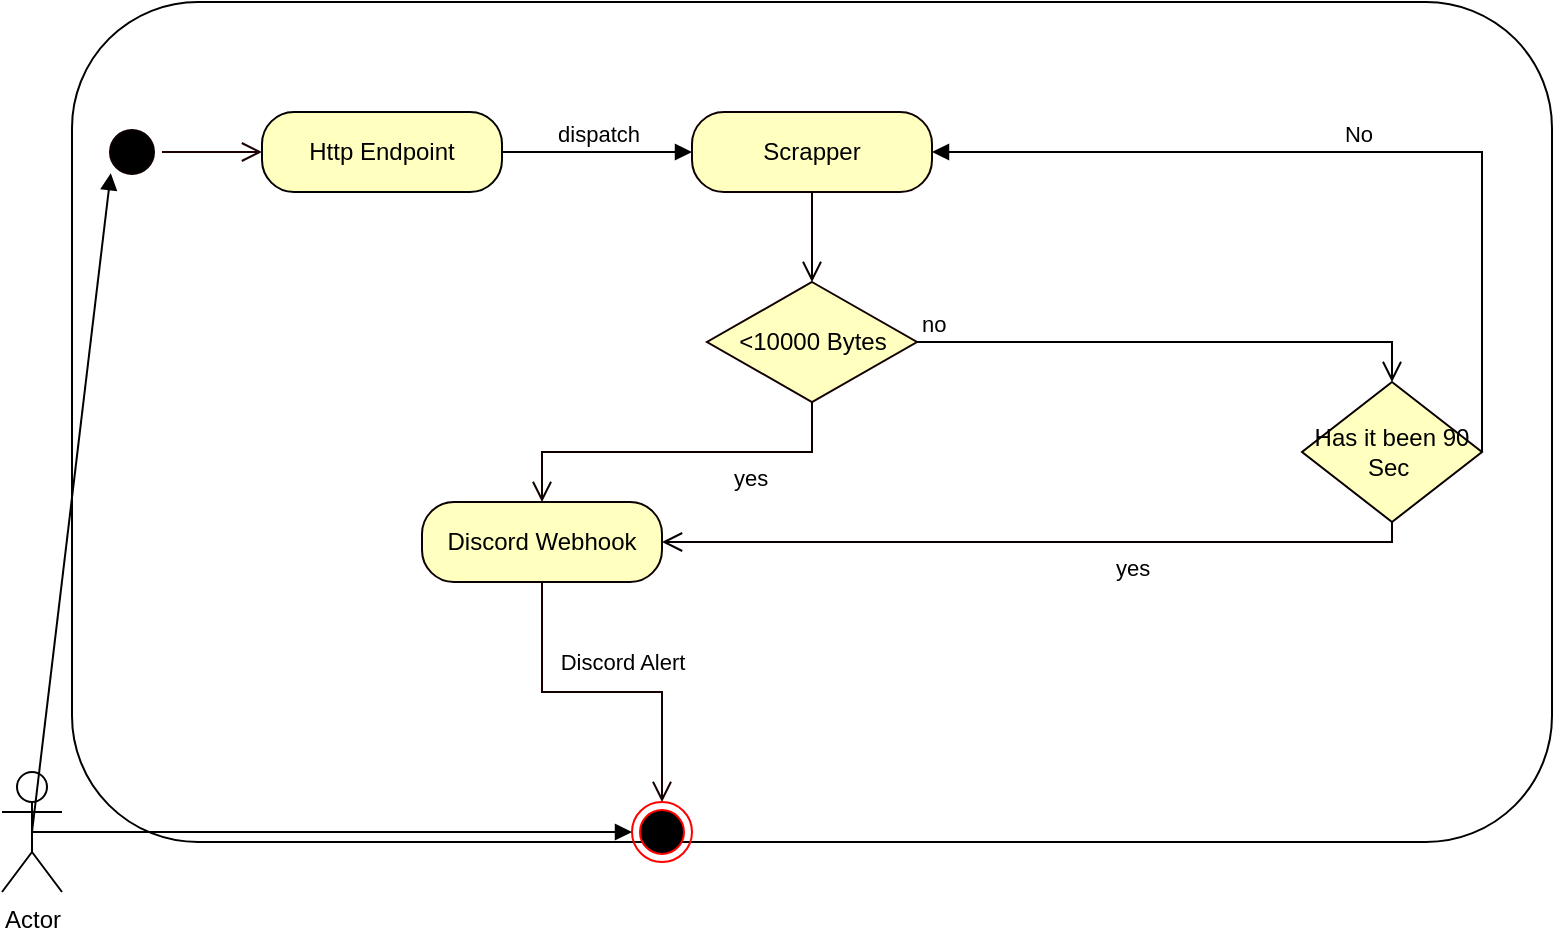 <mxfile version="24.0.0" type="device">
  <diagram id="IrqSVVRklDz-meM03Hj2" name="Page-1">
    <mxGraphModel dx="1050" dy="522" grid="1" gridSize="10" guides="1" tooltips="1" connect="1" arrows="1" fold="1" page="1" pageScale="1" pageWidth="850" pageHeight="1100" math="0" shadow="0">
      <root>
        <mxCell id="0" />
        <mxCell id="1" parent="0" />
        <mxCell id="-lR8HEqm5df-CkCd8OXK-1" value="" style="rounded=1;whiteSpace=wrap;html=1;fillColor=none;" vertex="1" parent="1">
          <mxGeometry x="65" y="60" width="740" height="420" as="geometry" />
        </mxCell>
        <mxCell id="-lR8HEqm5df-CkCd8OXK-3" value="" style="ellipse;html=1;shape=startState;fillColor=#000000;strokeColor=#0D0000;" vertex="1" parent="1">
          <mxGeometry x="80" y="120" width="30" height="30" as="geometry" />
        </mxCell>
        <mxCell id="-lR8HEqm5df-CkCd8OXK-4" value="" style="edgeStyle=orthogonalEdgeStyle;html=1;verticalAlign=bottom;endArrow=open;endSize=8;strokeColor=#190000;rounded=0;" edge="1" source="-lR8HEqm5df-CkCd8OXK-3" parent="1">
          <mxGeometry relative="1" as="geometry">
            <mxPoint x="160" y="135" as="targetPoint" />
          </mxGeometry>
        </mxCell>
        <mxCell id="-lR8HEqm5df-CkCd8OXK-7" value="Http Endpoint" style="rounded=1;whiteSpace=wrap;html=1;arcSize=40;fontColor=#000000;fillColor=#ffffc0;strokeColor=#000000;" vertex="1" parent="1">
          <mxGeometry x="160" y="115" width="120" height="40" as="geometry" />
        </mxCell>
        <mxCell id="-lR8HEqm5df-CkCd8OXK-14" value="&amp;lt;10000 Bytes" style="rhombus;whiteSpace=wrap;html=1;fontColor=#000000;fillColor=#ffffc0;strokeColor=#120000;" vertex="1" parent="1">
          <mxGeometry x="382.5" y="200" width="105" height="60" as="geometry" />
        </mxCell>
        <mxCell id="-lR8HEqm5df-CkCd8OXK-15" value="no" style="edgeStyle=orthogonalEdgeStyle;html=1;align=left;verticalAlign=bottom;endArrow=open;endSize=8;strokeColor=#000000;rounded=0;entryX=0.5;entryY=0;entryDx=0;entryDy=0;" edge="1" source="-lR8HEqm5df-CkCd8OXK-14" parent="1" target="-lR8HEqm5df-CkCd8OXK-20">
          <mxGeometry x="-1" relative="1" as="geometry">
            <mxPoint x="510" y="190" as="targetPoint" />
          </mxGeometry>
        </mxCell>
        <mxCell id="-lR8HEqm5df-CkCd8OXK-16" value="yes" style="edgeStyle=orthogonalEdgeStyle;html=1;align=left;verticalAlign=top;endArrow=open;endSize=8;strokeColor=#0F0000;rounded=0;exitX=0.5;exitY=1;exitDx=0;exitDy=0;entryX=0.5;entryY=0;entryDx=0;entryDy=0;" edge="1" source="-lR8HEqm5df-CkCd8OXK-14" parent="1" target="-lR8HEqm5df-CkCd8OXK-18">
          <mxGeometry x="-0.286" relative="1" as="geometry">
            <mxPoint x="260" y="222.5" as="targetPoint" />
            <mxPoint x="150" y="317.5" as="sourcePoint" />
            <mxPoint as="offset" />
          </mxGeometry>
        </mxCell>
        <mxCell id="-lR8HEqm5df-CkCd8OXK-18" value="Discord Webhook" style="rounded=1;whiteSpace=wrap;html=1;arcSize=40;fontColor=#000000;fillColor=#ffffc0;strokeColor=#0D0000;" vertex="1" parent="1">
          <mxGeometry x="240" y="310" width="120" height="40" as="geometry" />
        </mxCell>
        <mxCell id="-lR8HEqm5df-CkCd8OXK-20" value="Has it been 90 Sec&amp;nbsp;" style="rhombus;whiteSpace=wrap;html=1;fontColor=#000000;fillColor=#ffffc0;strokeColor=#080000;" vertex="1" parent="1">
          <mxGeometry x="680" y="250" width="90" height="70" as="geometry" />
        </mxCell>
        <mxCell id="-lR8HEqm5df-CkCd8OXK-22" value="yes" style="edgeStyle=orthogonalEdgeStyle;html=1;align=left;verticalAlign=top;endArrow=open;endSize=8;strokeColor=#080000;rounded=0;exitX=0.5;exitY=1;exitDx=0;exitDy=0;" edge="1" source="-lR8HEqm5df-CkCd8OXK-20" parent="1" target="-lR8HEqm5df-CkCd8OXK-18">
          <mxGeometry x="-0.197" relative="1" as="geometry">
            <mxPoint x="360" y="420" as="targetPoint" />
            <mxPoint x="500" y="280" as="sourcePoint" />
            <mxPoint as="offset" />
          </mxGeometry>
        </mxCell>
        <mxCell id="-lR8HEqm5df-CkCd8OXK-24" value="" style="edgeStyle=orthogonalEdgeStyle;html=1;verticalAlign=bottom;endArrow=open;endSize=8;strokeColor=#170000;rounded=0;entryX=0.5;entryY=0;entryDx=0;entryDy=0;" edge="1" parent="1" source="-lR8HEqm5df-CkCd8OXK-18" target="-lR8HEqm5df-CkCd8OXK-23">
          <mxGeometry relative="1" as="geometry">
            <mxPoint x="361" y="478" as="targetPoint" />
            <mxPoint x="360" y="390" as="sourcePoint" />
          </mxGeometry>
        </mxCell>
        <mxCell id="-lR8HEqm5df-CkCd8OXK-33" value="Discord Alert" style="edgeLabel;html=1;align=center;verticalAlign=middle;resizable=0;points=[];" vertex="1" connectable="0" parent="-lR8HEqm5df-CkCd8OXK-24">
          <mxGeometry x="0.191" y="2" relative="1" as="geometry">
            <mxPoint x="-6" y="-13" as="offset" />
          </mxGeometry>
        </mxCell>
        <mxCell id="-lR8HEqm5df-CkCd8OXK-23" value="" style="ellipse;html=1;shape=endState;fillColor=#000000;strokeColor=#ff0000;" vertex="1" parent="1">
          <mxGeometry x="345" y="460" width="30" height="30" as="geometry" />
        </mxCell>
        <mxCell id="-lR8HEqm5df-CkCd8OXK-25" value="dispatch" style="html=1;verticalAlign=bottom;endArrow=block;curved=0;rounded=0;exitX=1;exitY=0.5;exitDx=0;exitDy=0;entryX=0;entryY=0.5;entryDx=0;entryDy=0;" edge="1" parent="1" source="-lR8HEqm5df-CkCd8OXK-7" target="-lR8HEqm5df-CkCd8OXK-31">
          <mxGeometry width="80" relative="1" as="geometry">
            <mxPoint x="380" y="240" as="sourcePoint" />
            <mxPoint x="460" y="240" as="targetPoint" />
          </mxGeometry>
        </mxCell>
        <mxCell id="-lR8HEqm5df-CkCd8OXK-26" value="No" style="html=1;verticalAlign=bottom;endArrow=block;curved=0;rounded=0;entryX=1;entryY=0.5;entryDx=0;entryDy=0;exitX=1;exitY=0.5;exitDx=0;exitDy=0;" edge="1" parent="1" source="-lR8HEqm5df-CkCd8OXK-20" target="-lR8HEqm5df-CkCd8OXK-31">
          <mxGeometry width="80" relative="1" as="geometry">
            <mxPoint x="380" y="240" as="sourcePoint" />
            <mxPoint x="460" y="240" as="targetPoint" />
            <Array as="points">
              <mxPoint x="770" y="135" />
            </Array>
          </mxGeometry>
        </mxCell>
        <mxCell id="-lR8HEqm5df-CkCd8OXK-28" value="Actor" style="shape=umlActor;verticalLabelPosition=bottom;verticalAlign=top;html=1;" vertex="1" parent="1">
          <mxGeometry x="30" y="445" width="30" height="60" as="geometry" />
        </mxCell>
        <mxCell id="-lR8HEqm5df-CkCd8OXK-29" value="" style="html=1;verticalAlign=bottom;endArrow=block;curved=0;rounded=0;exitX=0.5;exitY=0.5;exitDx=0;exitDy=0;exitPerimeter=0;entryX=0;entryY=1;entryDx=0;entryDy=0;" edge="1" parent="1" source="-lR8HEqm5df-CkCd8OXK-28" target="-lR8HEqm5df-CkCd8OXK-3">
          <mxGeometry width="80" relative="1" as="geometry">
            <mxPoint x="380" y="240" as="sourcePoint" />
            <mxPoint x="460" y="240" as="targetPoint" />
          </mxGeometry>
        </mxCell>
        <mxCell id="-lR8HEqm5df-CkCd8OXK-30" value="" style="html=1;verticalAlign=bottom;endArrow=block;curved=0;rounded=0;entryX=0;entryY=0.5;entryDx=0;entryDy=0;exitX=0.5;exitY=0.5;exitDx=0;exitDy=0;exitPerimeter=0;" edge="1" parent="1" source="-lR8HEqm5df-CkCd8OXK-28" target="-lR8HEqm5df-CkCd8OXK-23">
          <mxGeometry width="80" relative="1" as="geometry">
            <mxPoint x="40" y="410" as="sourcePoint" />
            <mxPoint x="460" y="240" as="targetPoint" />
          </mxGeometry>
        </mxCell>
        <mxCell id="-lR8HEqm5df-CkCd8OXK-31" value="Scrapper" style="rounded=1;whiteSpace=wrap;html=1;arcSize=40;fontColor=#000000;fillColor=#ffffc0;strokeColor=#0F0000;" vertex="1" parent="1">
          <mxGeometry x="375" y="115" width="120" height="40" as="geometry" />
        </mxCell>
        <mxCell id="-lR8HEqm5df-CkCd8OXK-32" value="" style="edgeStyle=orthogonalEdgeStyle;html=1;verticalAlign=bottom;endArrow=open;endSize=8;strokeColor=#0A0000;rounded=0;" edge="1" source="-lR8HEqm5df-CkCd8OXK-31" parent="1" target="-lR8HEqm5df-CkCd8OXK-14">
          <mxGeometry relative="1" as="geometry">
            <mxPoint x="435" y="220" as="targetPoint" />
          </mxGeometry>
        </mxCell>
      </root>
    </mxGraphModel>
  </diagram>
</mxfile>
